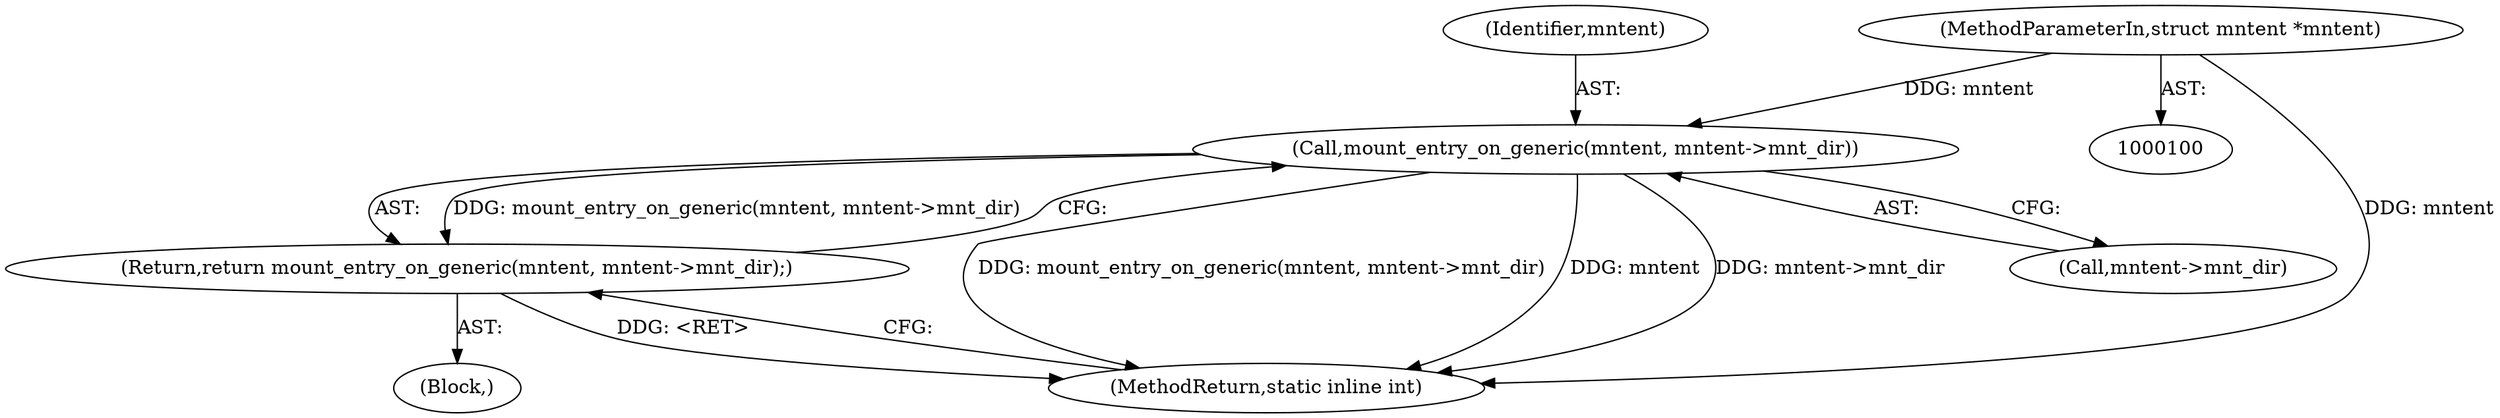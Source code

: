 digraph "1_lxc_592fd47a6245508b79fe6ac819fe6d3b2c1289be_9@pointer" {
"1000101" [label="(MethodParameterIn,struct mntent *mntent)"];
"1000104" [label="(Call,mount_entry_on_generic(mntent, mntent->mnt_dir))"];
"1000103" [label="(Return,return mount_entry_on_generic(mntent, mntent->mnt_dir);)"];
"1000104" [label="(Call,mount_entry_on_generic(mntent, mntent->mnt_dir))"];
"1000109" [label="(MethodReturn,static inline int)"];
"1000105" [label="(Identifier,mntent)"];
"1000103" [label="(Return,return mount_entry_on_generic(mntent, mntent->mnt_dir);)"];
"1000106" [label="(Call,mntent->mnt_dir)"];
"1000101" [label="(MethodParameterIn,struct mntent *mntent)"];
"1000102" [label="(Block,)"];
"1000101" -> "1000100"  [label="AST: "];
"1000101" -> "1000109"  [label="DDG: mntent"];
"1000101" -> "1000104"  [label="DDG: mntent"];
"1000104" -> "1000103"  [label="AST: "];
"1000104" -> "1000106"  [label="CFG: "];
"1000105" -> "1000104"  [label="AST: "];
"1000106" -> "1000104"  [label="AST: "];
"1000103" -> "1000104"  [label="CFG: "];
"1000104" -> "1000109"  [label="DDG: mount_entry_on_generic(mntent, mntent->mnt_dir)"];
"1000104" -> "1000109"  [label="DDG: mntent"];
"1000104" -> "1000109"  [label="DDG: mntent->mnt_dir"];
"1000104" -> "1000103"  [label="DDG: mount_entry_on_generic(mntent, mntent->mnt_dir)"];
"1000103" -> "1000102"  [label="AST: "];
"1000109" -> "1000103"  [label="CFG: "];
"1000103" -> "1000109"  [label="DDG: <RET>"];
}
